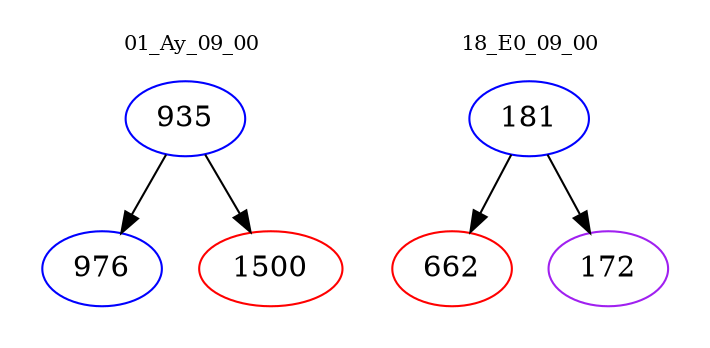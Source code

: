 digraph{
subgraph cluster_0 {
color = white
label = "01_Ay_09_00";
fontsize=10;
T0_935 [label="935", color="blue"]
T0_935 -> T0_976 [color="black"]
T0_976 [label="976", color="blue"]
T0_935 -> T0_1500 [color="black"]
T0_1500 [label="1500", color="red"]
}
subgraph cluster_1 {
color = white
label = "18_E0_09_00";
fontsize=10;
T1_181 [label="181", color="blue"]
T1_181 -> T1_662 [color="black"]
T1_662 [label="662", color="red"]
T1_181 -> T1_172 [color="black"]
T1_172 [label="172", color="purple"]
}
}
